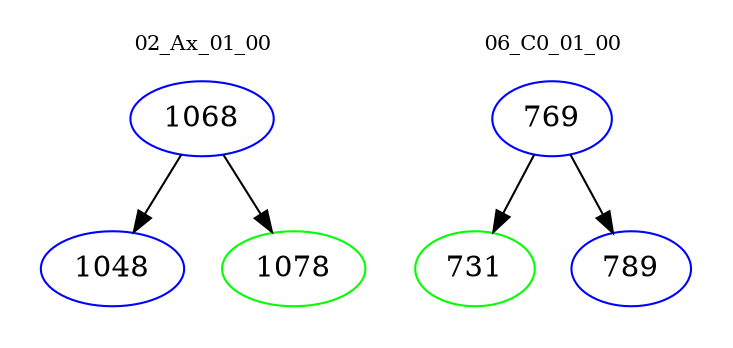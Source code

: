 digraph{
subgraph cluster_0 {
color = white
label = "02_Ax_01_00";
fontsize=10;
T0_1068 [label="1068", color="blue"]
T0_1068 -> T0_1048 [color="black"]
T0_1048 [label="1048", color="blue"]
T0_1068 -> T0_1078 [color="black"]
T0_1078 [label="1078", color="green"]
}
subgraph cluster_1 {
color = white
label = "06_C0_01_00";
fontsize=10;
T1_769 [label="769", color="blue"]
T1_769 -> T1_731 [color="black"]
T1_731 [label="731", color="green"]
T1_769 -> T1_789 [color="black"]
T1_789 [label="789", color="blue"]
}
}
